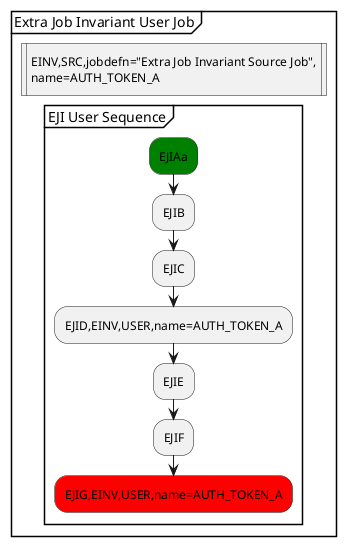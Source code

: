 @startuml
partition "Extra Job Invariant User Job" {
 :EINV,SRC,jobdefn="Extra Job Invariant Source Job",
 name=AUTH_TOKEN_A|
 detach
group "EJI User Sequence"
  #green:EJIAa;
  :EJIB;
  :EJIC;
  :EJID,EINV,USER,name=AUTH_TOKEN_A;
  :EJIE;
  :EJIF;
  #red:EJIG,EINV,USER,name=AUTH_TOKEN_A;
  detach
end group
}
@enduml